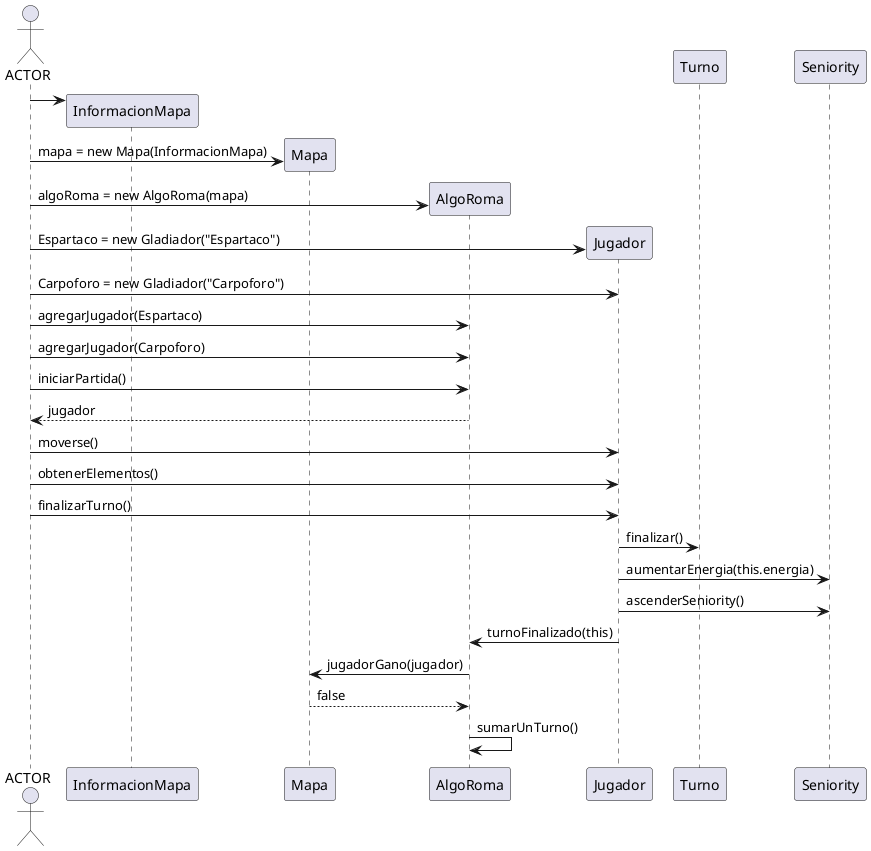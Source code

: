 @startuml

actor ACTOR
create InformacionMapa

ACTOR -> InformacionMapa
create Mapa
ACTOR -> Mapa: mapa = new Mapa(InformacionMapa)

Create AlgoRoma
ACTOR -> AlgoRoma: algoRoma = new AlgoRoma(mapa)


create Jugador

ACTOR -> Jugador: Espartaco = new Gladiador("Espartaco")
ACTOR -> Jugador: Carpoforo = new Gladiador("Carpoforo")

ACTOR -> AlgoRoma: agregarJugador(Espartaco)
ACTOR -> AlgoRoma: agregarJugador(Carpoforo)


ACTOR -> AlgoRoma: iniciarPartida()
AlgoRoma --> ACTOR: jugador

ACTOR -> Jugador: moverse()

ACTOR -> Jugador: obtenerElementos()

ACTOR -> Jugador: finalizarTurno()
Jugador -> Turno: finalizar()
Jugador -> Seniority: aumentarEnergia(this.energia)
Jugador -> Seniority: ascenderSeniority()
Jugador -> AlgoRoma: turnoFinalizado(this)

AlgoRoma -> Mapa: jugadorGano(jugador)
Mapa --> AlgoRoma: false
AlgoRoma -> AlgoRoma: sumarUnTurno()
@enduml